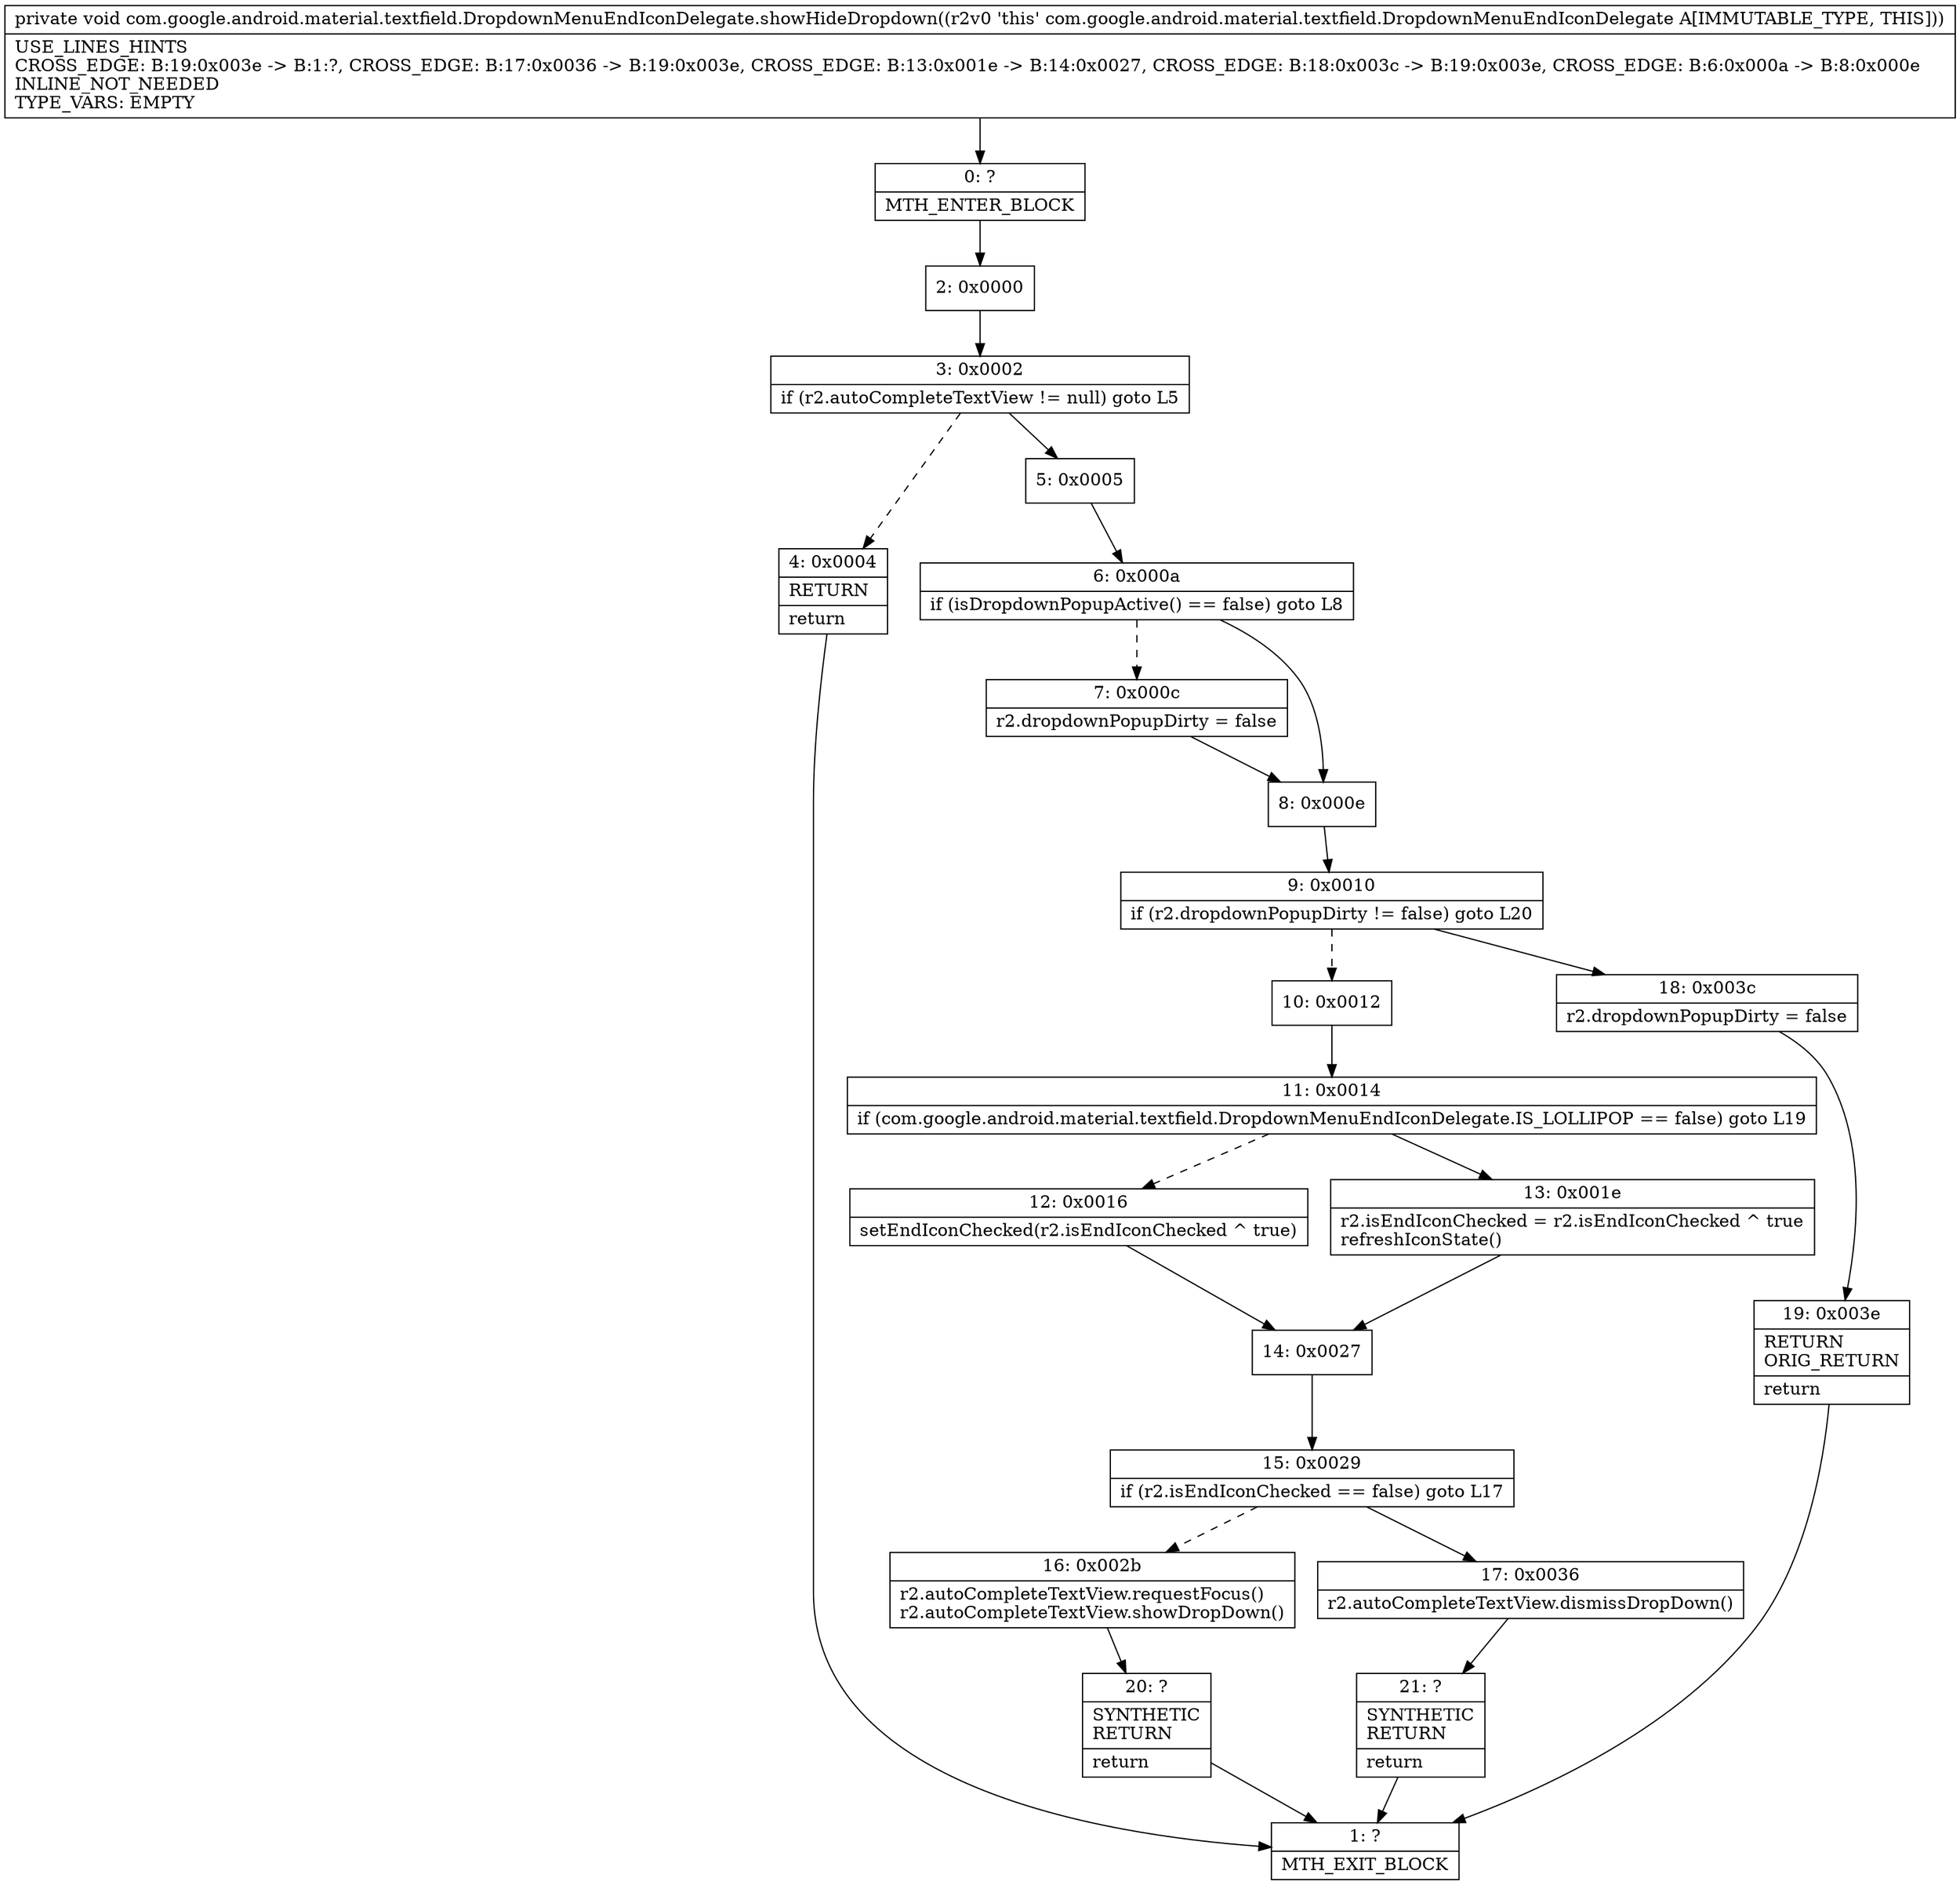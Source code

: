 digraph "CFG forcom.google.android.material.textfield.DropdownMenuEndIconDelegate.showHideDropdown()V" {
Node_0 [shape=record,label="{0\:\ ?|MTH_ENTER_BLOCK\l}"];
Node_2 [shape=record,label="{2\:\ 0x0000}"];
Node_3 [shape=record,label="{3\:\ 0x0002|if (r2.autoCompleteTextView != null) goto L5\l}"];
Node_4 [shape=record,label="{4\:\ 0x0004|RETURN\l|return\l}"];
Node_1 [shape=record,label="{1\:\ ?|MTH_EXIT_BLOCK\l}"];
Node_5 [shape=record,label="{5\:\ 0x0005}"];
Node_6 [shape=record,label="{6\:\ 0x000a|if (isDropdownPopupActive() == false) goto L8\l}"];
Node_7 [shape=record,label="{7\:\ 0x000c|r2.dropdownPopupDirty = false\l}"];
Node_8 [shape=record,label="{8\:\ 0x000e}"];
Node_9 [shape=record,label="{9\:\ 0x0010|if (r2.dropdownPopupDirty != false) goto L20\l}"];
Node_10 [shape=record,label="{10\:\ 0x0012}"];
Node_11 [shape=record,label="{11\:\ 0x0014|if (com.google.android.material.textfield.DropdownMenuEndIconDelegate.IS_LOLLIPOP == false) goto L19\l}"];
Node_12 [shape=record,label="{12\:\ 0x0016|setEndIconChecked(r2.isEndIconChecked ^ true)\l}"];
Node_14 [shape=record,label="{14\:\ 0x0027}"];
Node_15 [shape=record,label="{15\:\ 0x0029|if (r2.isEndIconChecked == false) goto L17\l}"];
Node_16 [shape=record,label="{16\:\ 0x002b|r2.autoCompleteTextView.requestFocus()\lr2.autoCompleteTextView.showDropDown()\l}"];
Node_20 [shape=record,label="{20\:\ ?|SYNTHETIC\lRETURN\l|return\l}"];
Node_17 [shape=record,label="{17\:\ 0x0036|r2.autoCompleteTextView.dismissDropDown()\l}"];
Node_21 [shape=record,label="{21\:\ ?|SYNTHETIC\lRETURN\l|return\l}"];
Node_13 [shape=record,label="{13\:\ 0x001e|r2.isEndIconChecked = r2.isEndIconChecked ^ true\lrefreshIconState()\l}"];
Node_18 [shape=record,label="{18\:\ 0x003c|r2.dropdownPopupDirty = false\l}"];
Node_19 [shape=record,label="{19\:\ 0x003e|RETURN\lORIG_RETURN\l|return\l}"];
MethodNode[shape=record,label="{private void com.google.android.material.textfield.DropdownMenuEndIconDelegate.showHideDropdown((r2v0 'this' com.google.android.material.textfield.DropdownMenuEndIconDelegate A[IMMUTABLE_TYPE, THIS]))  | USE_LINES_HINTS\lCROSS_EDGE: B:19:0x003e \-\> B:1:?, CROSS_EDGE: B:17:0x0036 \-\> B:19:0x003e, CROSS_EDGE: B:13:0x001e \-\> B:14:0x0027, CROSS_EDGE: B:18:0x003c \-\> B:19:0x003e, CROSS_EDGE: B:6:0x000a \-\> B:8:0x000e\lINLINE_NOT_NEEDED\lTYPE_VARS: EMPTY\l}"];
MethodNode -> Node_0;Node_0 -> Node_2;
Node_2 -> Node_3;
Node_3 -> Node_4[style=dashed];
Node_3 -> Node_5;
Node_4 -> Node_1;
Node_5 -> Node_6;
Node_6 -> Node_7[style=dashed];
Node_6 -> Node_8;
Node_7 -> Node_8;
Node_8 -> Node_9;
Node_9 -> Node_10[style=dashed];
Node_9 -> Node_18;
Node_10 -> Node_11;
Node_11 -> Node_12[style=dashed];
Node_11 -> Node_13;
Node_12 -> Node_14;
Node_14 -> Node_15;
Node_15 -> Node_16[style=dashed];
Node_15 -> Node_17;
Node_16 -> Node_20;
Node_20 -> Node_1;
Node_17 -> Node_21;
Node_21 -> Node_1;
Node_13 -> Node_14;
Node_18 -> Node_19;
Node_19 -> Node_1;
}

